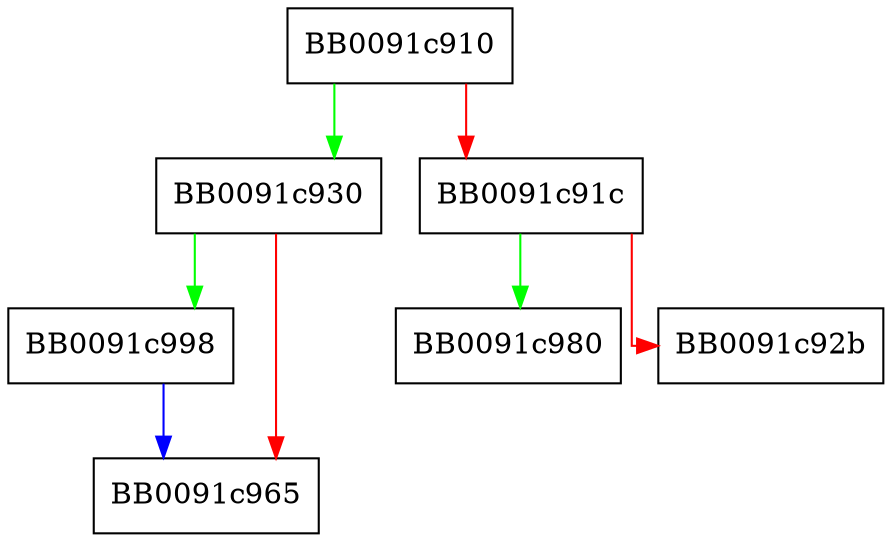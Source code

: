 digraph recvmsg {
  node [shape="box"];
  graph [splines=ortho];
  BB0091c910 -> BB0091c930 [color="green"];
  BB0091c910 -> BB0091c91c [color="red"];
  BB0091c91c -> BB0091c980 [color="green"];
  BB0091c91c -> BB0091c92b [color="red"];
  BB0091c930 -> BB0091c998 [color="green"];
  BB0091c930 -> BB0091c965 [color="red"];
  BB0091c998 -> BB0091c965 [color="blue"];
}